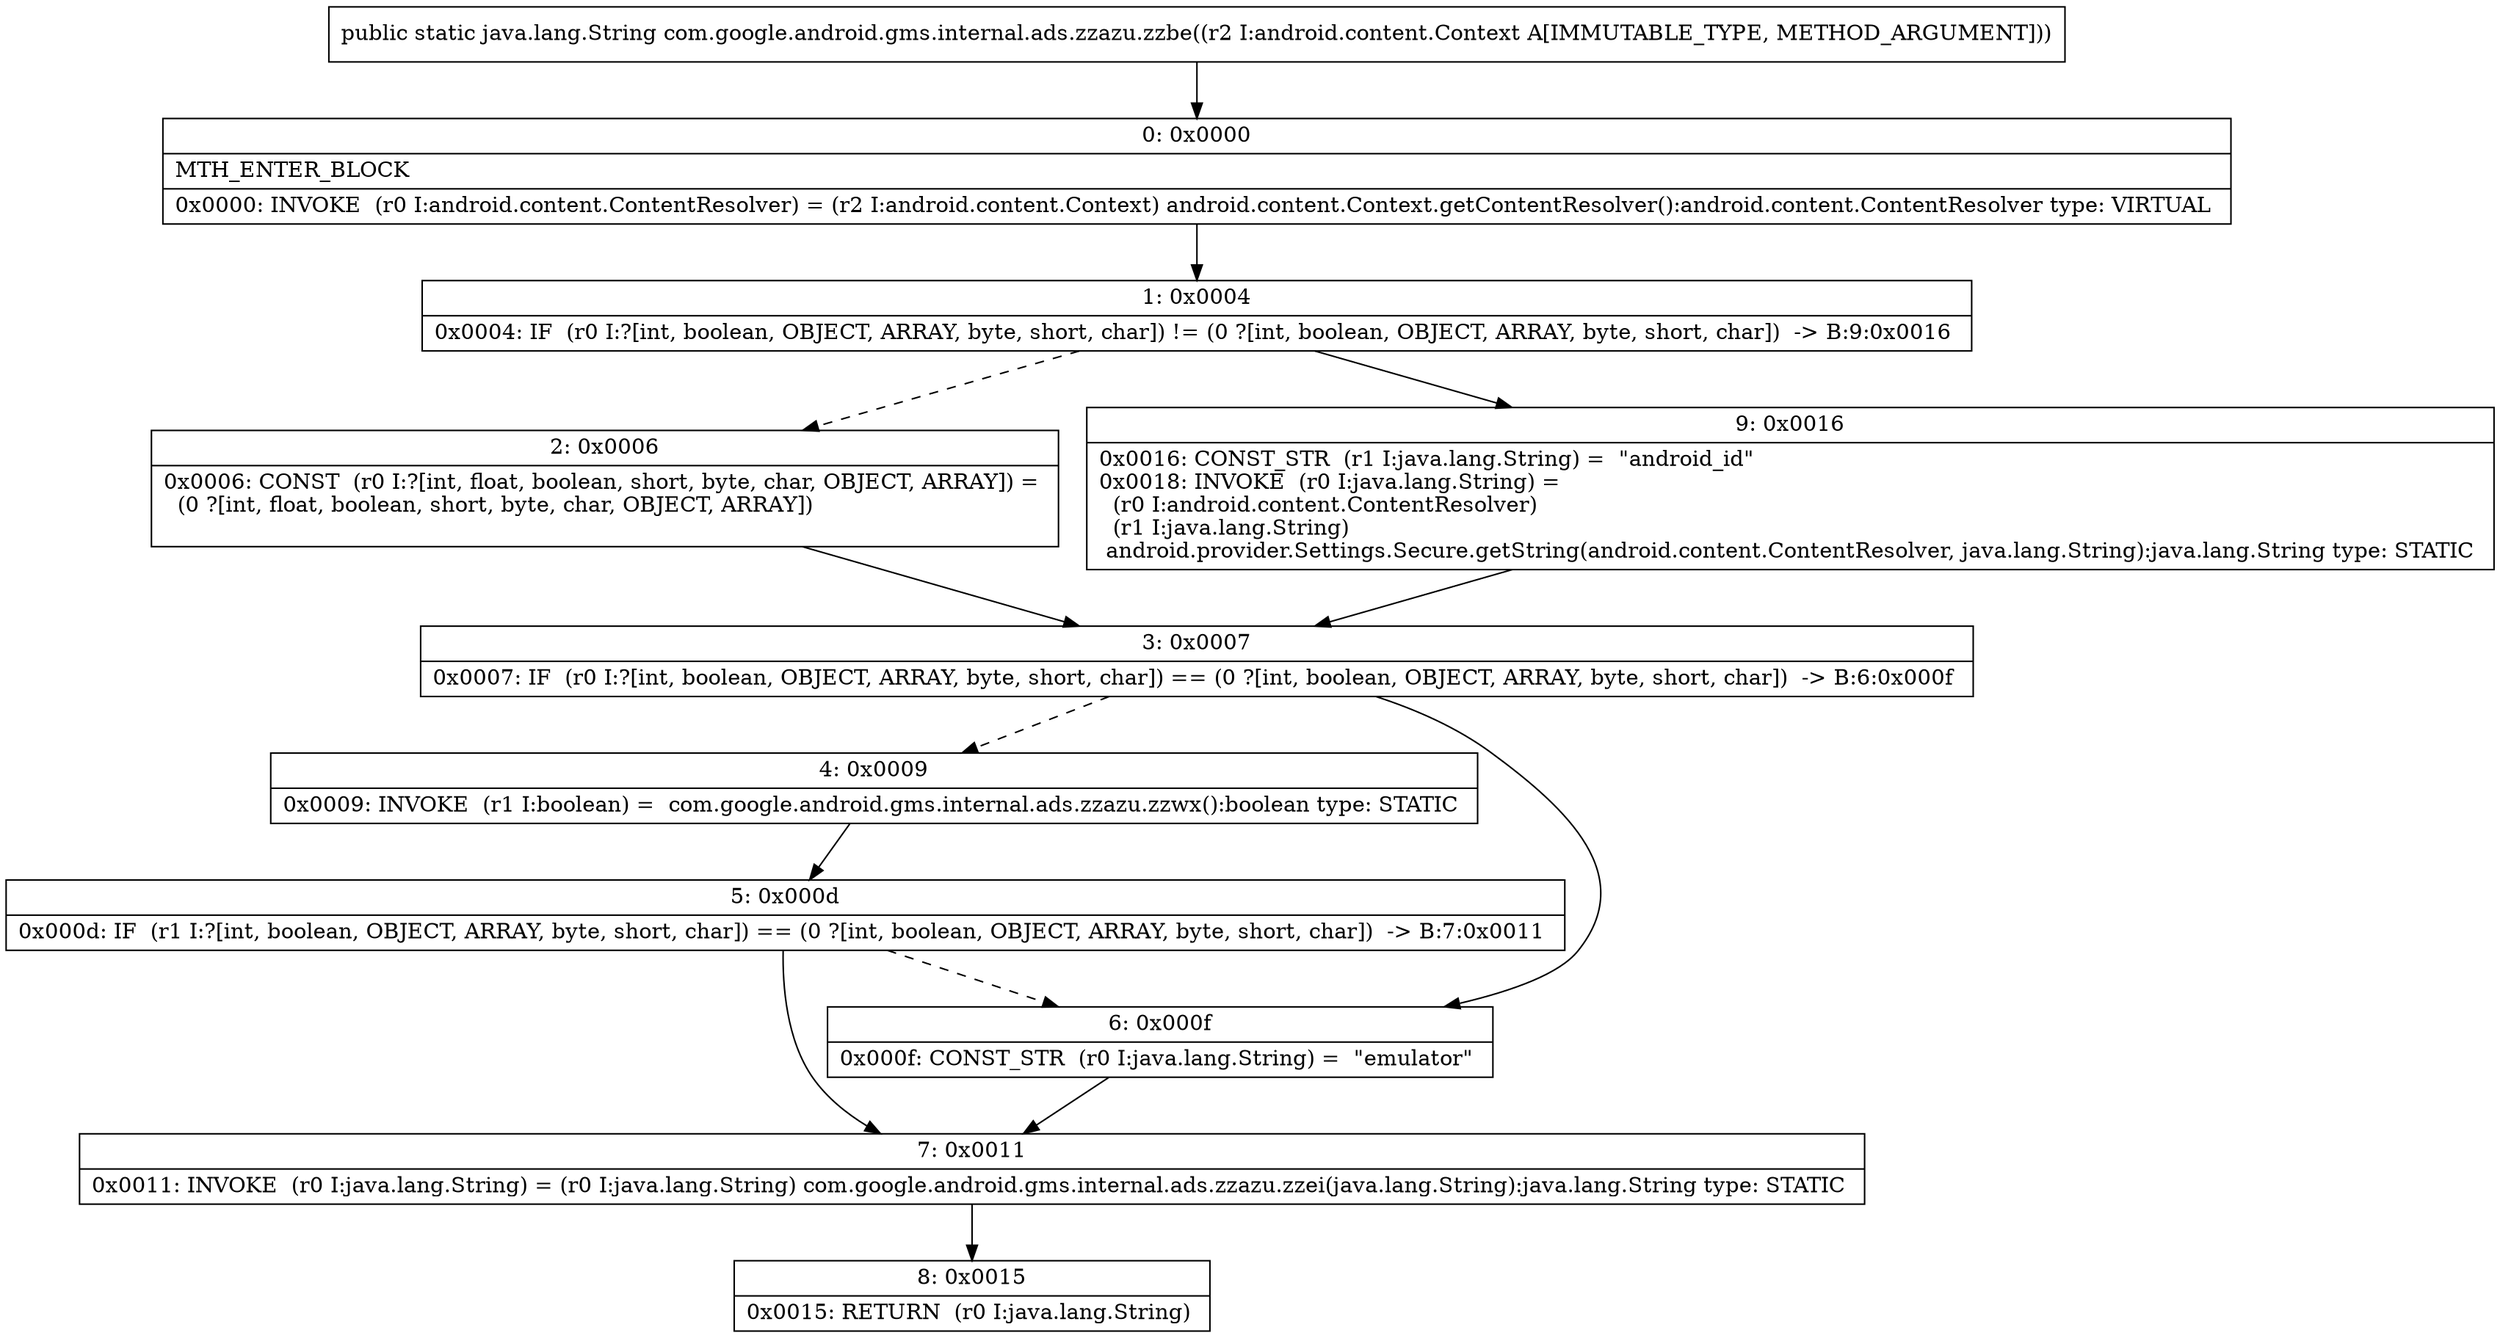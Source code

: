 digraph "CFG forcom.google.android.gms.internal.ads.zzazu.zzbe(Landroid\/content\/Context;)Ljava\/lang\/String;" {
Node_0 [shape=record,label="{0\:\ 0x0000|MTH_ENTER_BLOCK\l|0x0000: INVOKE  (r0 I:android.content.ContentResolver) = (r2 I:android.content.Context) android.content.Context.getContentResolver():android.content.ContentResolver type: VIRTUAL \l}"];
Node_1 [shape=record,label="{1\:\ 0x0004|0x0004: IF  (r0 I:?[int, boolean, OBJECT, ARRAY, byte, short, char]) != (0 ?[int, boolean, OBJECT, ARRAY, byte, short, char])  \-\> B:9:0x0016 \l}"];
Node_2 [shape=record,label="{2\:\ 0x0006|0x0006: CONST  (r0 I:?[int, float, boolean, short, byte, char, OBJECT, ARRAY]) = \l  (0 ?[int, float, boolean, short, byte, char, OBJECT, ARRAY])\l \l}"];
Node_3 [shape=record,label="{3\:\ 0x0007|0x0007: IF  (r0 I:?[int, boolean, OBJECT, ARRAY, byte, short, char]) == (0 ?[int, boolean, OBJECT, ARRAY, byte, short, char])  \-\> B:6:0x000f \l}"];
Node_4 [shape=record,label="{4\:\ 0x0009|0x0009: INVOKE  (r1 I:boolean) =  com.google.android.gms.internal.ads.zzazu.zzwx():boolean type: STATIC \l}"];
Node_5 [shape=record,label="{5\:\ 0x000d|0x000d: IF  (r1 I:?[int, boolean, OBJECT, ARRAY, byte, short, char]) == (0 ?[int, boolean, OBJECT, ARRAY, byte, short, char])  \-\> B:7:0x0011 \l}"];
Node_6 [shape=record,label="{6\:\ 0x000f|0x000f: CONST_STR  (r0 I:java.lang.String) =  \"emulator\" \l}"];
Node_7 [shape=record,label="{7\:\ 0x0011|0x0011: INVOKE  (r0 I:java.lang.String) = (r0 I:java.lang.String) com.google.android.gms.internal.ads.zzazu.zzei(java.lang.String):java.lang.String type: STATIC \l}"];
Node_8 [shape=record,label="{8\:\ 0x0015|0x0015: RETURN  (r0 I:java.lang.String) \l}"];
Node_9 [shape=record,label="{9\:\ 0x0016|0x0016: CONST_STR  (r1 I:java.lang.String) =  \"android_id\" \l0x0018: INVOKE  (r0 I:java.lang.String) = \l  (r0 I:android.content.ContentResolver)\l  (r1 I:java.lang.String)\l android.provider.Settings.Secure.getString(android.content.ContentResolver, java.lang.String):java.lang.String type: STATIC \l}"];
MethodNode[shape=record,label="{public static java.lang.String com.google.android.gms.internal.ads.zzazu.zzbe((r2 I:android.content.Context A[IMMUTABLE_TYPE, METHOD_ARGUMENT])) }"];
MethodNode -> Node_0;
Node_0 -> Node_1;
Node_1 -> Node_2[style=dashed];
Node_1 -> Node_9;
Node_2 -> Node_3;
Node_3 -> Node_4[style=dashed];
Node_3 -> Node_6;
Node_4 -> Node_5;
Node_5 -> Node_6[style=dashed];
Node_5 -> Node_7;
Node_6 -> Node_7;
Node_7 -> Node_8;
Node_9 -> Node_3;
}

